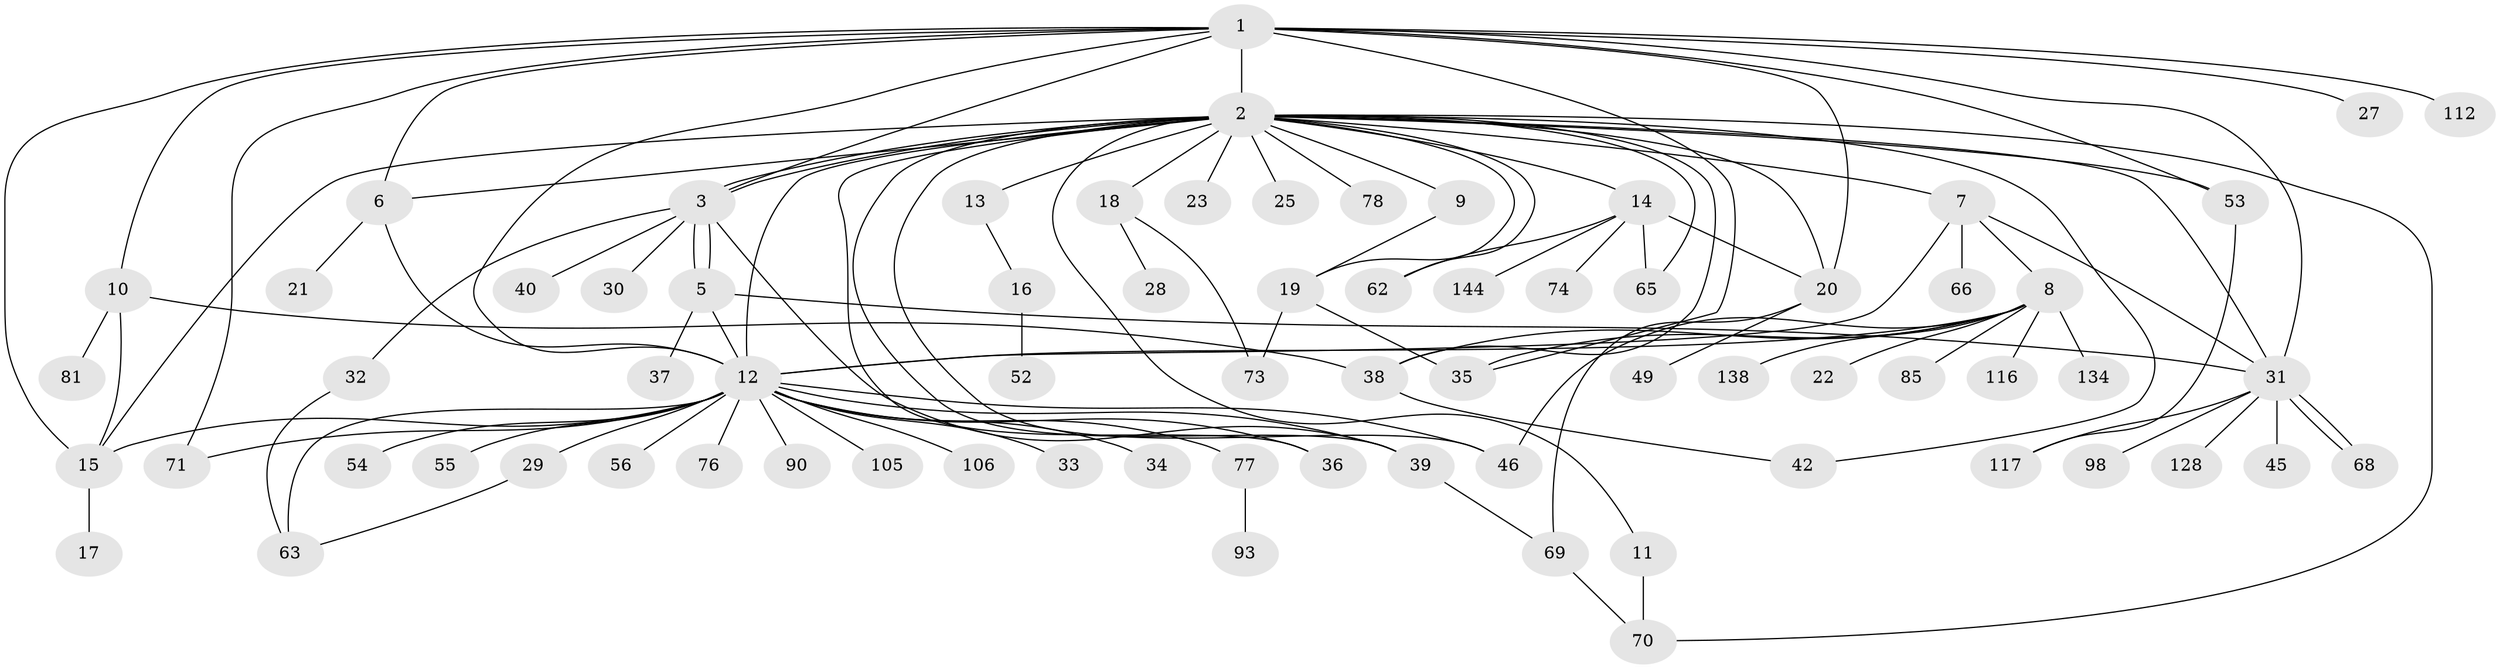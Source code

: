 // original degree distribution, {14: 0.006802721088435374, 29: 0.006802721088435374, 11: 0.006802721088435374, 1: 0.4897959183673469, 5: 0.05442176870748299, 4: 0.07482993197278912, 6: 0.006802721088435374, 12: 0.006802721088435374, 2: 0.22448979591836735, 17: 0.013605442176870748, 8: 0.013605442176870748, 13: 0.006802721088435374, 3: 0.08163265306122448, 7: 0.006802721088435374}
// Generated by graph-tools (version 1.1) at 2025/14/03/09/25 04:14:33]
// undirected, 73 vertices, 112 edges
graph export_dot {
graph [start="1"]
  node [color=gray90,style=filled];
  1;
  2 [super="+92+100+140+126+131+147+87+120+110+44+58+61+4+64"];
  3;
  5;
  6;
  7;
  8;
  9;
  10 [super="+80"];
  11;
  12 [super="+26+121+139+24+43+75"];
  13;
  14 [super="+47+51+82+50"];
  15;
  16;
  17;
  18;
  19 [super="+67+101+118+146"];
  20 [super="+48"];
  21;
  22;
  23;
  25;
  27;
  28;
  29;
  30;
  31 [super="+57+104+137"];
  32;
  33;
  34;
  35 [super="+91"];
  36;
  37;
  38 [super="+136+59"];
  39 [super="+113+107+86"];
  40;
  42;
  45;
  46 [super="+115+84"];
  49;
  52;
  53;
  54;
  55;
  56 [super="+97"];
  62;
  63 [super="+142+94"];
  65;
  66 [super="+96+122"];
  68 [super="+83"];
  69;
  70 [super="+88"];
  71 [super="+72+95"];
  73 [super="+79"];
  74;
  76;
  77;
  78;
  81;
  85;
  90;
  93;
  98;
  105;
  106;
  112;
  116;
  117;
  128;
  134;
  138;
  144;
  1 -- 2 [weight=2];
  1 -- 3;
  1 -- 6;
  1 -- 10;
  1 -- 12;
  1 -- 15;
  1 -- 20;
  1 -- 27;
  1 -- 31;
  1 -- 35;
  1 -- 53;
  1 -- 71;
  1 -- 112;
  2 -- 3 [weight=3];
  2 -- 3;
  2 -- 6;
  2 -- 7;
  2 -- 9;
  2 -- 11;
  2 -- 13;
  2 -- 14 [weight=2];
  2 -- 15;
  2 -- 18 [weight=3];
  2 -- 19 [weight=2];
  2 -- 23;
  2 -- 25;
  2 -- 38;
  2 -- 42;
  2 -- 70;
  2 -- 53;
  2 -- 62;
  2 -- 31;
  2 -- 65;
  2 -- 36;
  2 -- 78;
  2 -- 46;
  2 -- 20;
  2 -- 12;
  2 -- 39;
  3 -- 5;
  3 -- 5;
  3 -- 30;
  3 -- 32;
  3 -- 40;
  3 -- 39;
  5 -- 12;
  5 -- 31;
  5 -- 37;
  6 -- 12;
  6 -- 21;
  7 -- 8;
  7 -- 31;
  7 -- 66;
  7 -- 12;
  8 -- 22;
  8 -- 35;
  8 -- 46 [weight=2];
  8 -- 85;
  8 -- 116;
  8 -- 134;
  8 -- 138;
  8 -- 12 [weight=2];
  8 -- 38;
  9 -- 19;
  10 -- 38;
  10 -- 81;
  10 -- 15;
  11 -- 70;
  12 -- 15;
  12 -- 33;
  12 -- 39;
  12 -- 46;
  12 -- 54;
  12 -- 77;
  12 -- 71 [weight=2];
  12 -- 63 [weight=2];
  12 -- 34;
  12 -- 36;
  12 -- 105;
  12 -- 106;
  12 -- 76;
  12 -- 55;
  12 -- 56;
  12 -- 90;
  12 -- 29;
  13 -- 16;
  14 -- 65;
  14 -- 20;
  14 -- 74;
  14 -- 144;
  14 -- 62;
  15 -- 17;
  16 -- 52;
  18 -- 28;
  18 -- 73;
  19 -- 73;
  19 -- 35;
  20 -- 49;
  20 -- 69;
  29 -- 63;
  31 -- 45;
  31 -- 68;
  31 -- 68;
  31 -- 98;
  31 -- 117;
  31 -- 128;
  32 -- 63;
  38 -- 42;
  39 -- 69;
  53 -- 117;
  69 -- 70;
  77 -- 93;
}
